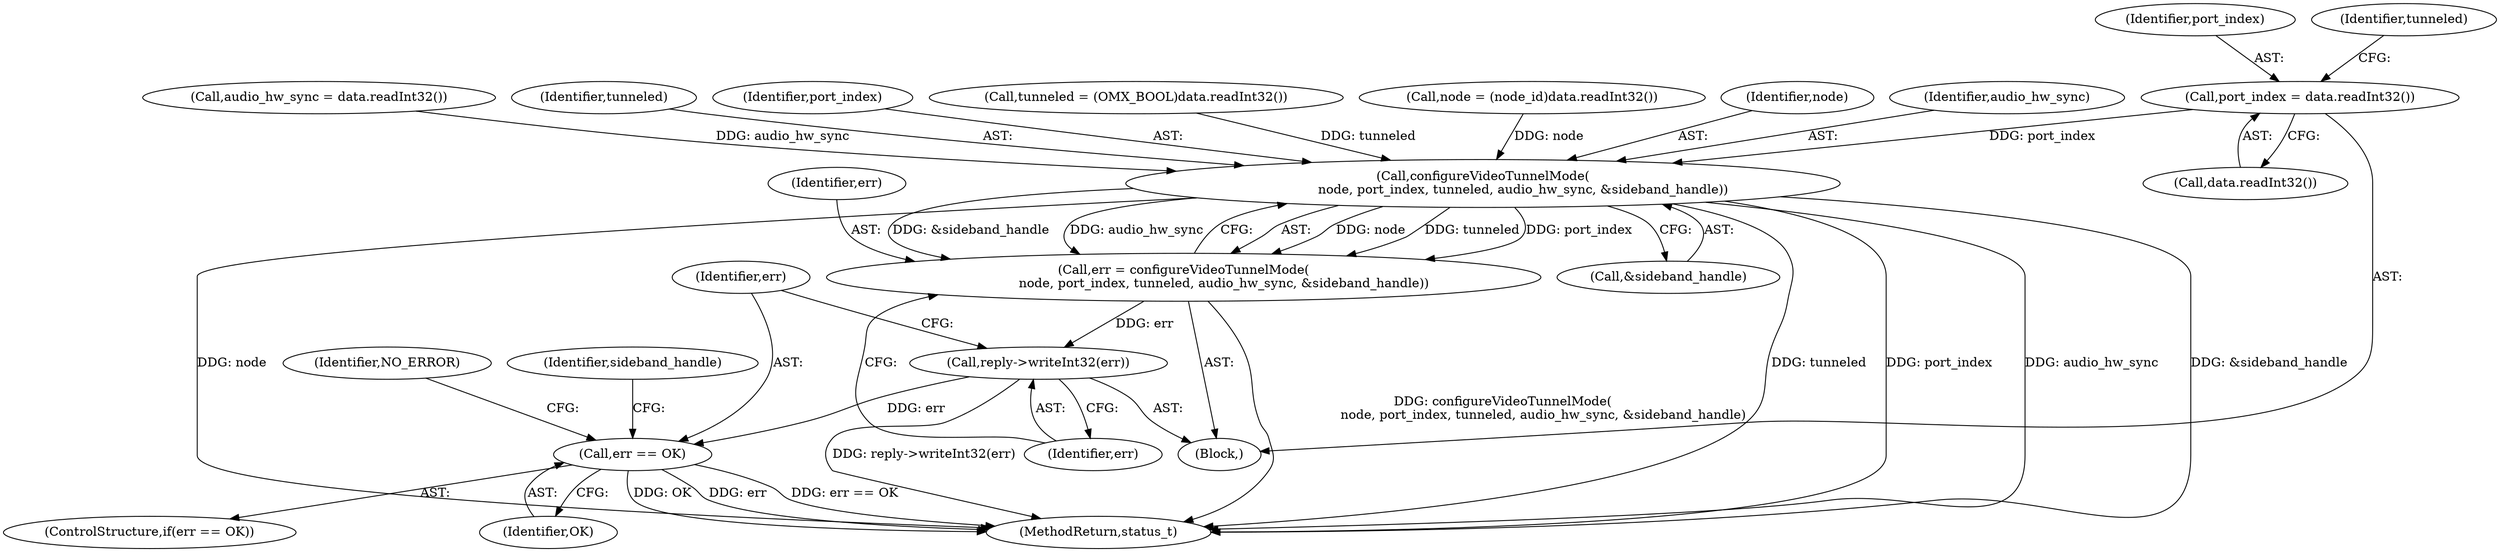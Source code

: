 digraph "0_Android_0bb5ced60304da7f61478ffd359e7ba65d72f181@API" {
"1001028" [label="(Call,port_index = data.readInt32())"];
"1001048" [label="(Call,configureVideoTunnelMode(\n                    node, port_index, tunneled, audio_hw_sync, &sideband_handle))"];
"1001046" [label="(Call,err = configureVideoTunnelMode(\n                    node, port_index, tunneled, audio_hw_sync, &sideband_handle))"];
"1001055" [label="(Call,reply->writeInt32(err))"];
"1001058" [label="(Call,err == OK)"];
"1001029" [label="(Identifier,port_index)"];
"1001058" [label="(Call,err == OK)"];
"1001059" [label="(Identifier,err)"];
"1001046" [label="(Call,err = configureVideoTunnelMode(\n                    node, port_index, tunneled, audio_hw_sync, &sideband_handle))"];
"1001051" [label="(Identifier,tunneled)"];
"1001337" [label="(MethodReturn,status_t)"];
"1001050" [label="(Identifier,port_index)"];
"1001057" [label="(ControlStructure,if(err == OK))"];
"1001033" [label="(Identifier,tunneled)"];
"1001028" [label="(Call,port_index = data.readInt32())"];
"1001030" [label="(Call,data.readInt32())"];
"1001032" [label="(Call,tunneled = (OMX_BOOL)data.readInt32())"];
"1001053" [label="(Call,&sideband_handle)"];
"1001022" [label="(Call,node = (node_id)data.readInt32())"];
"1001049" [label="(Identifier,node)"];
"1001052" [label="(Identifier,audio_hw_sync)"];
"1001056" [label="(Identifier,err)"];
"1001063" [label="(Identifier,sideband_handle)"];
"1001048" [label="(Call,configureVideoTunnelMode(\n                    node, port_index, tunneled, audio_hw_sync, &sideband_handle))"];
"1001016" [label="(Block,)"];
"1001060" [label="(Identifier,OK)"];
"1001038" [label="(Call,audio_hw_sync = data.readInt32())"];
"1001047" [label="(Identifier,err)"];
"1001065" [label="(Identifier,NO_ERROR)"];
"1001055" [label="(Call,reply->writeInt32(err))"];
"1001028" -> "1001016"  [label="AST: "];
"1001028" -> "1001030"  [label="CFG: "];
"1001029" -> "1001028"  [label="AST: "];
"1001030" -> "1001028"  [label="AST: "];
"1001033" -> "1001028"  [label="CFG: "];
"1001028" -> "1001048"  [label="DDG: port_index"];
"1001048" -> "1001046"  [label="AST: "];
"1001048" -> "1001053"  [label="CFG: "];
"1001049" -> "1001048"  [label="AST: "];
"1001050" -> "1001048"  [label="AST: "];
"1001051" -> "1001048"  [label="AST: "];
"1001052" -> "1001048"  [label="AST: "];
"1001053" -> "1001048"  [label="AST: "];
"1001046" -> "1001048"  [label="CFG: "];
"1001048" -> "1001337"  [label="DDG: node"];
"1001048" -> "1001337"  [label="DDG: tunneled"];
"1001048" -> "1001337"  [label="DDG: port_index"];
"1001048" -> "1001337"  [label="DDG: audio_hw_sync"];
"1001048" -> "1001337"  [label="DDG: &sideband_handle"];
"1001048" -> "1001046"  [label="DDG: node"];
"1001048" -> "1001046"  [label="DDG: tunneled"];
"1001048" -> "1001046"  [label="DDG: port_index"];
"1001048" -> "1001046"  [label="DDG: &sideband_handle"];
"1001048" -> "1001046"  [label="DDG: audio_hw_sync"];
"1001022" -> "1001048"  [label="DDG: node"];
"1001032" -> "1001048"  [label="DDG: tunneled"];
"1001038" -> "1001048"  [label="DDG: audio_hw_sync"];
"1001046" -> "1001016"  [label="AST: "];
"1001047" -> "1001046"  [label="AST: "];
"1001056" -> "1001046"  [label="CFG: "];
"1001046" -> "1001337"  [label="DDG: configureVideoTunnelMode(\n                    node, port_index, tunneled, audio_hw_sync, &sideband_handle)"];
"1001046" -> "1001055"  [label="DDG: err"];
"1001055" -> "1001016"  [label="AST: "];
"1001055" -> "1001056"  [label="CFG: "];
"1001056" -> "1001055"  [label="AST: "];
"1001059" -> "1001055"  [label="CFG: "];
"1001055" -> "1001337"  [label="DDG: reply->writeInt32(err)"];
"1001055" -> "1001058"  [label="DDG: err"];
"1001058" -> "1001057"  [label="AST: "];
"1001058" -> "1001060"  [label="CFG: "];
"1001059" -> "1001058"  [label="AST: "];
"1001060" -> "1001058"  [label="AST: "];
"1001063" -> "1001058"  [label="CFG: "];
"1001065" -> "1001058"  [label="CFG: "];
"1001058" -> "1001337"  [label="DDG: err == OK"];
"1001058" -> "1001337"  [label="DDG: OK"];
"1001058" -> "1001337"  [label="DDG: err"];
}
